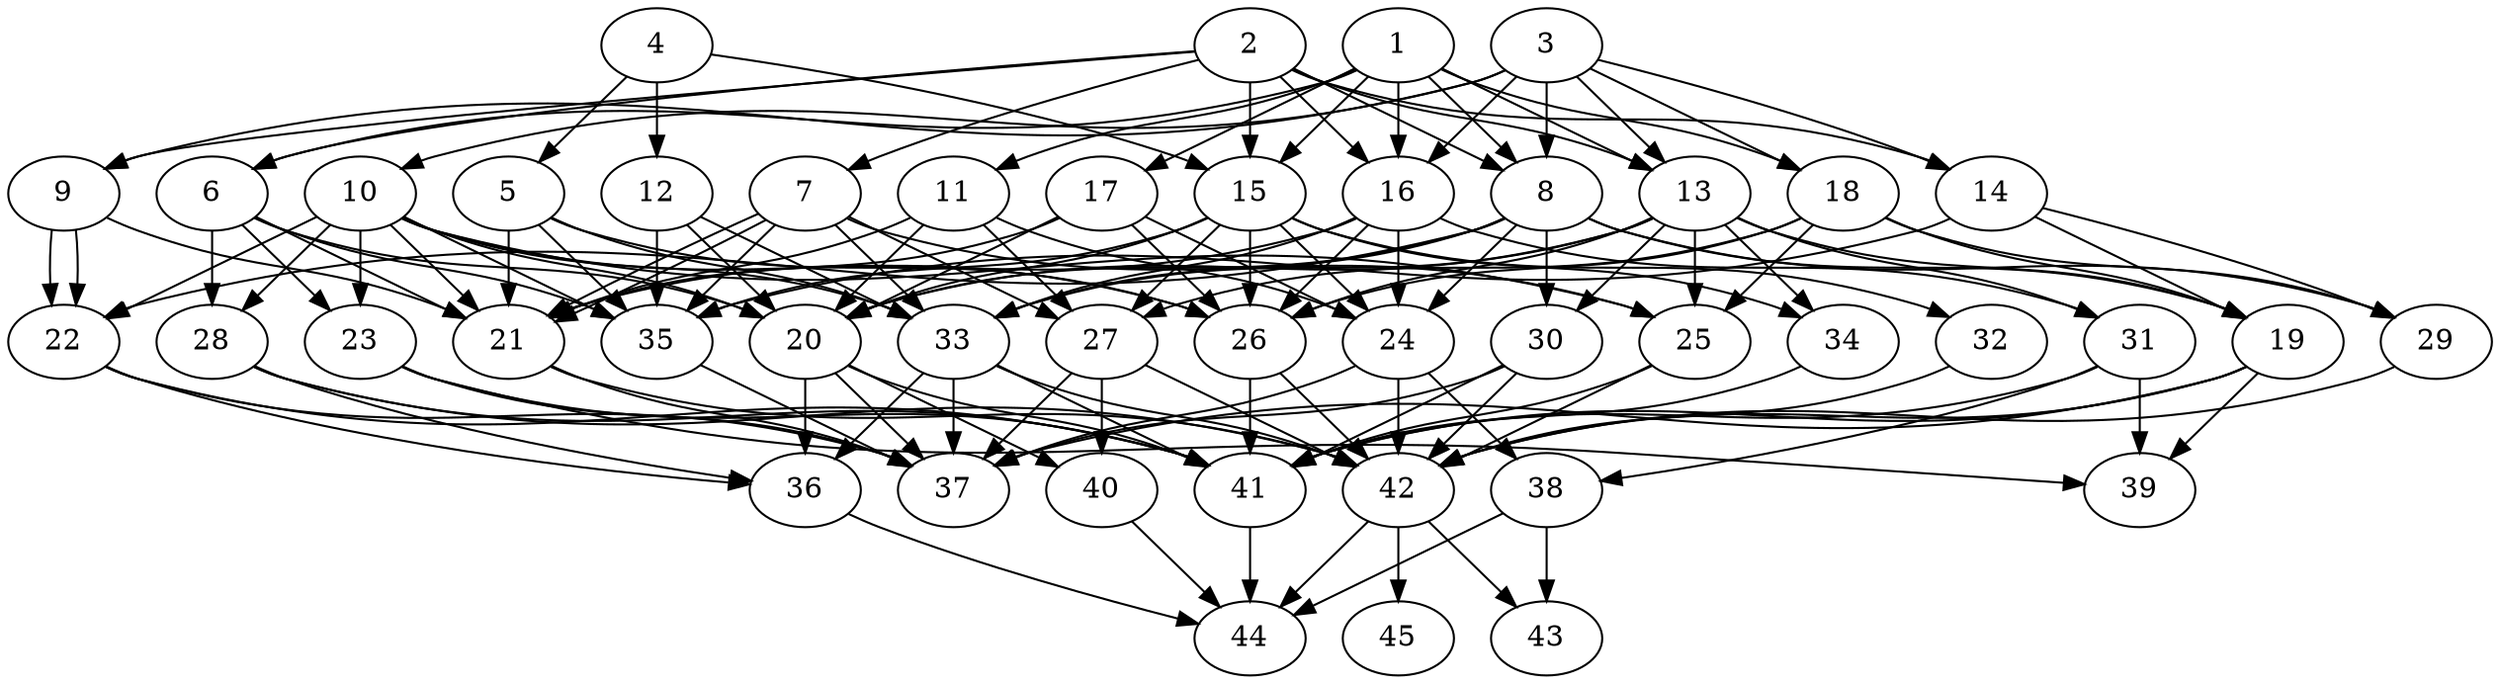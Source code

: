 // DAG (tier=3-complex, mode=data, n=45, ccr=0.506, fat=0.703, density=0.652, regular=0.219, jump=0.326, mindata=4194304, maxdata=33554432)
// DAG automatically generated by daggen at Sun Aug 24 16:33:35 2025
// /home/ermia/Project/Environments/daggen/bin/daggen --dot --ccr 0.506 --fat 0.703 --regular 0.219 --density 0.652 --jump 0.326 --mindata 4194304 --maxdata 33554432 -n 45 
digraph G {
  1 [size="2217017736044246784", alpha="0.10", expect_size="1108508868022123392"]
  1 -> 6 [size ="1942952280588288"]
  1 -> 8 [size ="1942952280588288"]
  1 -> 11 [size ="1942952280588288"]
  1 -> 13 [size ="1942952280588288"]
  1 -> 15 [size ="1942952280588288"]
  1 -> 16 [size ="1942952280588288"]
  1 -> 17 [size ="1942952280588288"]
  1 -> 18 [size ="1942952280588288"]
  2 [size="5605847353864747008", alpha="0.13", expect_size="2802923676932373504"]
  2 -> 6 [size ="3615998766743552"]
  2 -> 7 [size ="3615998766743552"]
  2 -> 8 [size ="3615998766743552"]
  2 -> 9 [size ="3615998766743552"]
  2 -> 13 [size ="3615998766743552"]
  2 -> 14 [size ="3615998766743552"]
  2 -> 15 [size ="3615998766743552"]
  2 -> 16 [size ="3615998766743552"]
  3 [size="1232719734711689150464", alpha="0.04", expect_size="616359867355844575232"]
  3 -> 8 [size ="919742424547328"]
  3 -> 9 [size ="919742424547328"]
  3 -> 10 [size ="919742424547328"]
  3 -> 13 [size ="919742424547328"]
  3 -> 14 [size ="919742424547328"]
  3 -> 16 [size ="919742424547328"]
  3 -> 18 [size ="919742424547328"]
  4 [size="7545331398377562177536", alpha="0.16", expect_size="3772665699188781088768"]
  4 -> 5 [size ="3077576566243328"]
  4 -> 12 [size ="3077576566243328"]
  4 -> 15 [size ="3077576566243328"]
  5 [size="34651576537340024", alpha="0.06", expect_size="17325788268670012"]
  5 -> 21 [size ="1908382223040512"]
  5 -> 26 [size ="1908382223040512"]
  5 -> 33 [size ="1908382223040512"]
  5 -> 35 [size ="1908382223040512"]
  6 [size="3255080530466443264", alpha="0.02", expect_size="1627540265233221632"]
  6 -> 20 [size ="4773229654704128"]
  6 -> 21 [size ="4773229654704128"]
  6 -> 23 [size ="4773229654704128"]
  6 -> 28 [size ="4773229654704128"]
  6 -> 35 [size ="4773229654704128"]
  7 [size="18831734766399938560", alpha="0.09", expect_size="9415867383199969280"]
  7 -> 21 [size ="8177326512668672"]
  7 -> 21 [size ="8177326512668672"]
  7 -> 25 [size ="8177326512668672"]
  7 -> 27 [size ="8177326512668672"]
  7 -> 33 [size ="8177326512668672"]
  7 -> 35 [size ="8177326512668672"]
  8 [size="2805340053091393732608", alpha="0.15", expect_size="1402670026545696866304"]
  8 -> 19 [size ="1591281432133632"]
  8 -> 20 [size ="1591281432133632"]
  8 -> 22 [size ="1591281432133632"]
  8 -> 24 [size ="1591281432133632"]
  8 -> 29 [size ="1591281432133632"]
  8 -> 30 [size ="1591281432133632"]
  8 -> 33 [size ="1591281432133632"]
  9 [size="12847312762485187018752", alpha="0.05", expect_size="6423656381242593509376"]
  9 -> 21 [size ="4388318947049472"]
  9 -> 22 [size ="4388318947049472"]
  9 -> 22 [size ="4388318947049472"]
  10 [size="7938523482302487552", alpha="0.20", expect_size="3969261741151243776"]
  10 -> 20 [size ="5731932490956800"]
  10 -> 21 [size ="5731932490956800"]
  10 -> 22 [size ="5731932490956800"]
  10 -> 23 [size ="5731932490956800"]
  10 -> 25 [size ="5731932490956800"]
  10 -> 26 [size ="5731932490956800"]
  10 -> 28 [size ="5731932490956800"]
  10 -> 33 [size ="5731932490956800"]
  10 -> 35 [size ="5731932490956800"]
  11 [size="11409832786467487744000", alpha="0.03", expect_size="5704916393233743872000"]
  11 -> 20 [size ="4054551678156800"]
  11 -> 21 [size ="4054551678156800"]
  11 -> 24 [size ="4054551678156800"]
  11 -> 27 [size ="4054551678156800"]
  12 [size="1987874066515976257536", alpha="0.13", expect_size="993937033257988128768"]
  12 -> 20 [size ="1264782648803328"]
  12 -> 33 [size ="1264782648803328"]
  12 -> 35 [size ="1264782648803328"]
  13 [size="927242020830202752", alpha="0.16", expect_size="463621010415101376"]
  13 -> 19 [size ="420965985026048"]
  13 -> 20 [size ="420965985026048"]
  13 -> 25 [size ="420965985026048"]
  13 -> 26 [size ="420965985026048"]
  13 -> 30 [size ="420965985026048"]
  13 -> 31 [size ="420965985026048"]
  13 -> 33 [size ="420965985026048"]
  13 -> 34 [size ="420965985026048"]
  14 [size="22967372841048600477696", alpha="0.15", expect_size="11483686420524300238848"]
  14 -> 19 [size ="6463943237173248"]
  14 -> 29 [size ="6463943237173248"]
  14 -> 35 [size ="6463943237173248"]
  15 [size="15506142657575378747392", alpha="0.01", expect_size="7753071328787689373696"]
  15 -> 20 [size ="4974611510853632"]
  15 -> 24 [size ="4974611510853632"]
  15 -> 26 [size ="4974611510853632"]
  15 -> 27 [size ="4974611510853632"]
  15 -> 32 [size ="4974611510853632"]
  15 -> 34 [size ="4974611510853632"]
  15 -> 35 [size ="4974611510853632"]
  16 [size="4423659718000492150784", alpha="0.01", expect_size="2211829859000246075392"]
  16 -> 21 [size ="2155813208588288"]
  16 -> 24 [size ="2155813208588288"]
  16 -> 26 [size ="2155813208588288"]
  16 -> 31 [size ="2155813208588288"]
  16 -> 33 [size ="2155813208588288"]
  17 [size="5136881951965184000000", alpha="0.04", expect_size="2568440975982592000000"]
  17 -> 20 [size ="2381714554880000"]
  17 -> 21 [size ="2381714554880000"]
  17 -> 24 [size ="2381714554880000"]
  17 -> 26 [size ="2381714554880000"]
  18 [size="30319159653080132", alpha="0.19", expect_size="15159579826540066"]
  18 -> 19 [size ="1569175772332032"]
  18 -> 25 [size ="1569175772332032"]
  18 -> 26 [size ="1569175772332032"]
  18 -> 27 [size ="1569175772332032"]
  18 -> 29 [size ="1569175772332032"]
  19 [size="234373008288968064", alpha="0.04", expect_size="117186504144484032"]
  19 -> 37 [size ="7608244788789248"]
  19 -> 39 [size ="7608244788789248"]
  19 -> 41 [size ="7608244788789248"]
  19 -> 42 [size ="7608244788789248"]
  20 [size="894107386487583488", alpha="0.09", expect_size="447053693243791744"]
  20 -> 36 [size ="1542443551948800"]
  20 -> 37 [size ="1542443551948800"]
  20 -> 40 [size ="1542443551948800"]
  20 -> 41 [size ="1542443551948800"]
  21 [size="16500973502110171136", alpha="0.12", expect_size="8250486751055085568"]
  21 -> 37 [size ="6070080634880000"]
  21 -> 42 [size ="6070080634880000"]
  22 [size="25812733307046219218944", alpha="0.11", expect_size="12906366653523109609472"]
  22 -> 36 [size ="6987352446599168"]
  22 -> 37 [size ="6987352446599168"]
  22 -> 41 [size ="6987352446599168"]
  23 [size="27524675379477768", alpha="0.12", expect_size="13762337689738884"]
  23 -> 37 [size ="653013949612032"]
  23 -> 39 [size ="653013949612032"]
  23 -> 41 [size ="653013949612032"]
  24 [size="148461753036980832", alpha="0.03", expect_size="74230876518490416"]
  24 -> 37 [size ="5034439901970432"]
  24 -> 38 [size ="5034439901970432"]
  24 -> 42 [size ="5034439901970432"]
  25 [size="5119008411036947456", alpha="0.14", expect_size="2559504205518473728"]
  25 -> 41 [size ="1740911608332288"]
  25 -> 42 [size ="1740911608332288"]
  26 [size="25716880104508492", alpha="0.01", expect_size="12858440052254246"]
  26 -> 41 [size ="639759613427712"]
  26 -> 42 [size ="639759613427712"]
  27 [size="36038922059256149573632", alpha="0.06", expect_size="18019461029628074786816"]
  27 -> 37 [size ="8728464475553792"]
  27 -> 40 [size ="8728464475553792"]
  27 -> 42 [size ="8728464475553792"]
  28 [size="4873075736165167104", alpha="0.13", expect_size="2436537868082583552"]
  28 -> 36 [size ="6585597179199488"]
  28 -> 41 [size ="6585597179199488"]
  28 -> 42 [size ="6585597179199488"]
  29 [size="527570805441716864", alpha="0.17", expect_size="263785402720858432"]
  29 -> 42 [size ="8433351568392192"]
  30 [size="774840039724774400", alpha="0.05", expect_size="387420019862387200"]
  30 -> 37 [size ="387547054211072"]
  30 -> 41 [size ="387547054211072"]
  30 -> 42 [size ="387547054211072"]
  31 [size="1561671193893797888000", alpha="0.19", expect_size="780835596946898944000"]
  31 -> 38 [size ="1076836381491200"]
  31 -> 39 [size ="1076836381491200"]
  31 -> 41 [size ="1076836381491200"]
  32 [size="70975508209954536", alpha="0.15", expect_size="35487754104977268"]
  32 -> 42 [size ="1994613011251200"]
  33 [size="86572706104664368", alpha="0.12", expect_size="43286353052332184"]
  33 -> 36 [size ="2441164460392448"]
  33 -> 37 [size ="2441164460392448"]
  33 -> 41 [size ="2441164460392448"]
  33 -> 42 [size ="2441164460392448"]
  34 [size="183478952517368768", alpha="0.01", expect_size="91739476258684384"]
  34 -> 41 [size ="298977538867200"]
  35 [size="25473471380954227408896", alpha="0.14", expect_size="12736735690477113704448"]
  35 -> 37 [size ="6925993428123648"]
  36 [size="241329608157298688000", alpha="0.01", expect_size="120664804078649344000"]
  36 -> 44 [size ="310096638771200"]
  37 [size="626374090513417728", alpha="0.03", expect_size="313187045256708864"]
  38 [size="1172964975481272139776", alpha="0.09", expect_size="586482487740636069888"]
  38 -> 43 [size ="889774625783808"]
  38 -> 44 [size ="889774625783808"]
  39 [size="1274199596755174400", alpha="0.13", expect_size="637099798377587200"]
  40 [size="10970540334072342528", alpha="0.04", expect_size="5485270167036171264"]
  40 -> 44 [size ="5706524437512192"]
  41 [size="13492011149719326", alpha="0.02", expect_size="6746005574859663"]
  41 -> 44 [size ="239027043172352"]
  42 [size="34440903679544402116608", alpha="0.16", expect_size="17220451839772201058304"]
  42 -> 43 [size ="8468497151557632"]
  42 -> 44 [size ="8468497151557632"]
  42 -> 45 [size ="8468497151557632"]
  43 [size="4475048192094518784", alpha="0.11", expect_size="2237524096047259392"]
  44 [size="11349219471996605169664", alpha="0.14", expect_size="5674609735998302584832"]
  45 [size="68030688332696760", alpha="0.13", expect_size="34015344166348380"]
}